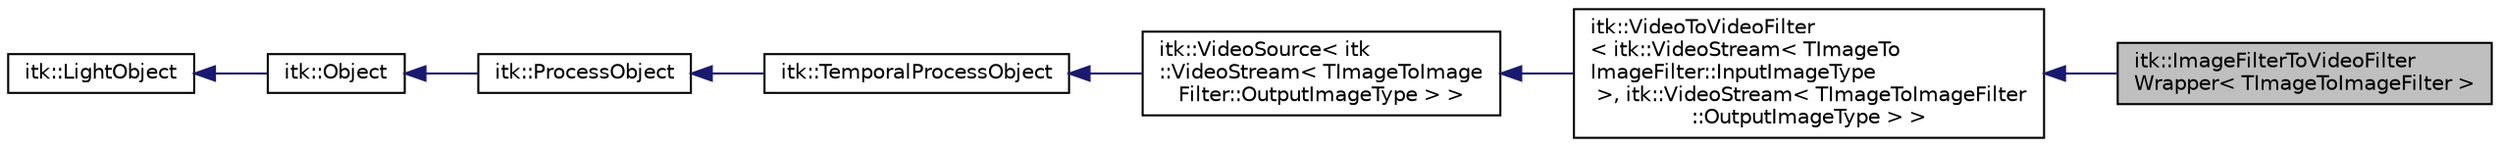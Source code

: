 digraph "itk::ImageFilterToVideoFilterWrapper&lt; TImageToImageFilter &gt;"
{
 // LATEX_PDF_SIZE
  edge [fontname="Helvetica",fontsize="10",labelfontname="Helvetica",labelfontsize="10"];
  node [fontname="Helvetica",fontsize="10",shape=record];
  rankdir="LR";
  Node1 [label="itk::ImageFilterToVideoFilter\lWrapper\< TImageToImageFilter \>",height=0.2,width=0.4,color="black", fillcolor="grey75", style="filled", fontcolor="black",tooltip="Wrap an ImageToImageFilter as a VideoToVideoFilter that operates on a single frame at a time."];
  Node2 -> Node1 [dir="back",color="midnightblue",fontsize="10",style="solid",fontname="Helvetica"];
  Node2 [label="itk::VideoToVideoFilter\l\< itk::VideoStream\< TImageTo\lImageFilter::InputImageType\l \>, itk::VideoStream\< TImageToImageFilter\l::OutputImageType \> \>",height=0.2,width=0.4,color="black", fillcolor="white", style="filled",URL="$classitk_1_1VideoToVideoFilter.html",tooltip=" "];
  Node3 -> Node2 [dir="back",color="midnightblue",fontsize="10",style="solid",fontname="Helvetica"];
  Node3 [label="itk::VideoSource\< itk\l::VideoStream\< TImageToImage\lFilter::OutputImageType \> \>",height=0.2,width=0.4,color="black", fillcolor="white", style="filled",URL="$classitk_1_1VideoSource.html",tooltip=" "];
  Node4 -> Node3 [dir="back",color="midnightblue",fontsize="10",style="solid",fontname="Helvetica"];
  Node4 [label="itk::TemporalProcessObject",height=0.2,width=0.4,color="black", fillcolor="white", style="filled",URL="$classitk_1_1TemporalProcessObject.html",tooltip="TemporalProcessObject implements a ProcessObject for the itk pipeline with the notion of a temporal r..."];
  Node5 -> Node4 [dir="back",color="midnightblue",fontsize="10",style="solid",fontname="Helvetica"];
  Node5 [label="itk::ProcessObject",height=0.2,width=0.4,color="black", fillcolor="white", style="filled",URL="$classitk_1_1ProcessObject.html",tooltip="The base class for all process objects (source, filters, mappers) in the Insight data processing pipe..."];
  Node6 -> Node5 [dir="back",color="midnightblue",fontsize="10",style="solid",fontname="Helvetica"];
  Node6 [label="itk::Object",height=0.2,width=0.4,color="black", fillcolor="white", style="filled",URL="$classitk_1_1Object.html",tooltip="Base class for most ITK classes."];
  Node7 -> Node6 [dir="back",color="midnightblue",fontsize="10",style="solid",fontname="Helvetica"];
  Node7 [label="itk::LightObject",height=0.2,width=0.4,color="black", fillcolor="white", style="filled",URL="$classitk_1_1LightObject.html",tooltip="Light weight base class for most itk classes."];
}
